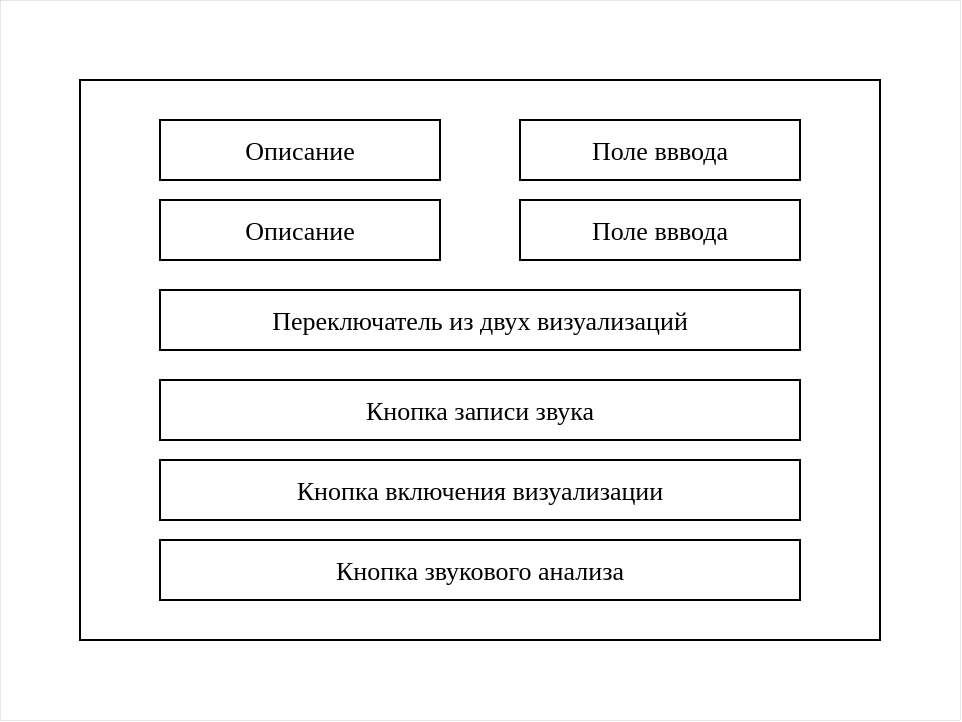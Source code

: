 <mxfile version="21.2.1" type="device" pages="7">
  <diagram id="XbwAyJImA80VXBjGZ7HE" name="Launcher">
    <mxGraphModel dx="1050" dy="621" grid="1" gridSize="10" guides="1" tooltips="1" connect="1" arrows="1" fold="1" page="1" pageScale="1" pageWidth="827" pageHeight="1169" math="0" shadow="0">
      <root>
        <mxCell id="0" />
        <mxCell id="1" parent="0" />
        <mxCell id="tE1BxMZYUYnXA3Q9f5__-2" value="" style="rounded=0;whiteSpace=wrap;html=1;strokeWidth=0;fontSize=13;fontFamily=Times New Roman;" parent="1" vertex="1">
          <mxGeometry x="120" y="40" width="480" height="360" as="geometry" />
        </mxCell>
        <mxCell id="tE1BxMZYUYnXA3Q9f5__-1" value="" style="rounded=0;whiteSpace=wrap;html=1;fontSize=13;fontFamily=Times New Roman;" parent="1" vertex="1">
          <mxGeometry x="160" y="80" width="400" height="280" as="geometry" />
        </mxCell>
        <mxCell id="W50EPL0r9Ncj4qUmZvYg-1" value="Поле вввода" style="rounded=0;whiteSpace=wrap;html=1;fontSize=13;fontFamily=Times New Roman;" parent="1" vertex="1">
          <mxGeometry x="380" y="100" width="140" height="30" as="geometry" />
        </mxCell>
        <mxCell id="W50EPL0r9Ncj4qUmZvYg-2" value="Переключатель из двух визуализаций" style="rounded=0;whiteSpace=wrap;html=1;fontSize=13;fontFamily=Times New Roman;" parent="1" vertex="1">
          <mxGeometry x="200" y="185" width="320" height="30" as="geometry" />
        </mxCell>
        <mxCell id="XU_TpJ3HccvieKm6NatP-1" value="Описание" style="rounded=0;whiteSpace=wrap;html=1;fontSize=13;fontFamily=Times New Roman;" parent="1" vertex="1">
          <mxGeometry x="200" y="100" width="140" height="30" as="geometry" />
        </mxCell>
        <mxCell id="XU_TpJ3HccvieKm6NatP-2" value="Описание" style="rounded=0;whiteSpace=wrap;html=1;fontSize=13;fontFamily=Times New Roman;" parent="1" vertex="1">
          <mxGeometry x="200" y="140" width="140" height="30" as="geometry" />
        </mxCell>
        <mxCell id="XU_TpJ3HccvieKm6NatP-3" value="Поле вввода" style="rounded=0;whiteSpace=wrap;html=1;fontSize=13;fontFamily=Times New Roman;" parent="1" vertex="1">
          <mxGeometry x="380" y="140" width="140" height="30" as="geometry" />
        </mxCell>
        <mxCell id="XU_TpJ3HccvieKm6NatP-4" value="Кнопка записи звука" style="rounded=0;whiteSpace=wrap;html=1;fontSize=13;fontFamily=Times New Roman;" parent="1" vertex="1">
          <mxGeometry x="200" y="230" width="320" height="30" as="geometry" />
        </mxCell>
        <mxCell id="XU_TpJ3HccvieKm6NatP-5" value="Кнопка включения визуализации" style="rounded=0;whiteSpace=wrap;html=1;fontSize=13;fontFamily=Times New Roman;" parent="1" vertex="1">
          <mxGeometry x="200" y="270" width="320" height="30" as="geometry" />
        </mxCell>
        <mxCell id="nv-d5ljv-Gfaip5GVsox-1" value="Кнопка звукового анализа" style="rounded=0;whiteSpace=wrap;html=1;fontSize=13;fontFamily=Times New Roman;" vertex="1" parent="1">
          <mxGeometry x="200" y="310" width="320" height="30" as="geometry" />
        </mxCell>
      </root>
    </mxGraphModel>
  </diagram>
  <diagram id="hbcCOr5SCy4uw1YbtYTC" name="Main">
    <mxGraphModel dx="1036" dy="606" grid="1" gridSize="10" guides="1" tooltips="1" connect="1" arrows="1" fold="1" page="1" pageScale="1" pageWidth="827" pageHeight="1169" math="0" shadow="0">
      <root>
        <mxCell id="0" />
        <mxCell id="1" parent="0" />
        <mxCell id="l82OcHYjXYFwF6mokBFZ-1" value="" style="rounded=0;whiteSpace=wrap;html=1;strokeWidth=0;fontSize=13;fontFamily=Times New Roman;" parent="1" vertex="1">
          <mxGeometry x="120" y="40" width="600" height="400" as="geometry" />
        </mxCell>
        <mxCell id="6bmRcI14Qs0UelYA_74l-4" value="" style="rounded=0;whiteSpace=wrap;html=1;strokeWidth=1;fontSize=13;fontFamily=Times New Roman;" parent="1" vertex="1">
          <mxGeometry x="160" y="80" width="520" height="320" as="geometry" />
        </mxCell>
        <mxCell id="6bmRcI14Qs0UelYA_74l-1" value="Визуализация" style="rounded=0;whiteSpace=wrap;html=1;strokeWidth=1;fontSize=13;fontFamily=Times New Roman;" parent="1" vertex="1">
          <mxGeometry x="200" y="120" width="440" height="240" as="geometry" />
        </mxCell>
        <mxCell id="6bmRcI14Qs0UelYA_74l-3" value="Частоты" style="text;html=1;align=center;verticalAlign=middle;resizable=0;points=[];autosize=1;strokeColor=none;fillColor=none;fontSize=13;fontFamily=Times New Roman;" parent="1" vertex="1">
          <mxGeometry x="385" y="330" width="70" height="30" as="geometry" />
        </mxCell>
        <mxCell id="LZNQQLBS8mi04mevuXQP-5" value="Частоты" style="text;html=1;align=center;verticalAlign=middle;resizable=0;points=[];autosize=1;strokeColor=none;fillColor=none;fontSize=13;fontFamily=Times New Roman;" parent="1" vertex="1">
          <mxGeometry x="385" y="120" width="70" height="30" as="geometry" />
        </mxCell>
      </root>
    </mxGraphModel>
  </diagram>
  <diagram id="7r9uXSOZoSnOuJ5T40fA" name="1">
    <mxGraphModel dx="724" dy="428" grid="1" gridSize="10" guides="1" tooltips="1" connect="1" arrows="1" fold="1" page="1" pageScale="1" pageWidth="827" pageHeight="1169" math="0" shadow="0">
      <root>
        <mxCell id="0" />
        <mxCell id="1" parent="0" />
        <mxCell id="9l-jP4sQHJARViQ5AN28-1" value="Адаптация типа" style="rounded=1;whiteSpace=wrap;html=1;arcSize=50;fontFamily=Times New Roman;fontSize=13;" parent="1" vertex="1">
          <mxGeometry x="120" y="70" width="200" height="40" as="geometry" />
        </mxCell>
        <mxCell id="9l-jP4sQHJARViQ5AN28-7" value="" style="endArrow=none;html=1;rounded=0;fontFamily=Times New Roman;fontSize=13;entryX=0.5;entryY=1;entryDx=0;entryDy=0;exitX=0.5;exitY=0;exitDx=0;exitDy=0;" parent="1" source="9l-jP4sQHJARViQ5AN28-14" target="9l-jP4sQHJARViQ5AN28-1" edge="1">
          <mxGeometry width="50" height="50" relative="1" as="geometry">
            <mxPoint x="220" y="440" as="sourcePoint" />
            <mxPoint x="220" y="120" as="targetPoint" />
          </mxGeometry>
        </mxCell>
        <mxCell id="9l-jP4sQHJARViQ5AN28-14" value="Конец" style="rounded=1;whiteSpace=wrap;html=1;arcSize=50;fontFamily=Times New Roman;fontSize=13;" parent="1" vertex="1">
          <mxGeometry x="120" y="370" width="200" height="40" as="geometry" />
        </mxCell>
        <mxCell id="9l-jP4sQHJARViQ5AN28-20" value="Создать массив заданного &lt;br&gt;типа размером 1" style="rounded=0;whiteSpace=wrap;html=1;fontSize=13;fontFamily=Times New Roman;" parent="1" vertex="1">
          <mxGeometry x="120" y="170" width="200" height="40" as="geometry" />
        </mxCell>
        <mxCell id="9l-jP4sQHJARViQ5AN28-21" value="Присвоить нулевому элементу массива заданное значение" style="rounded=0;whiteSpace=wrap;html=1;fontSize=13;fontFamily=Times New Roman;" parent="1" vertex="1">
          <mxGeometry x="120" y="220" width="200" height="40" as="geometry" />
        </mxCell>
        <mxCell id="9l-jP4sQHJARViQ5AN28-23" value="Вернуть полученную ссылку" style="rounded=0;whiteSpace=wrap;html=1;fontSize=13;fontFamily=Times New Roman;" parent="1" vertex="1">
          <mxGeometry x="120" y="320" width="200" height="40" as="geometry" />
        </mxCell>
        <mxCell id="1JKGezJpNN9EQ8rA29we-1" value="Получить ссылку на нулевой элемент массива" style="rounded=0;whiteSpace=wrap;html=1;fontSize=13;fontFamily=Times New Roman;" parent="1" vertex="1">
          <mxGeometry x="120" y="270" width="200" height="40" as="geometry" />
        </mxCell>
        <mxCell id="1JKGezJpNN9EQ8rA29we-2" value="Подключить&lt;br style=&quot;font-size: 13px;&quot;&gt;экспериментальный K/N API" style="rounded=0;whiteSpace=wrap;html=1;fontSize=13;fontFamily=Times New Roman;" parent="1" vertex="1">
          <mxGeometry x="120" y="120" width="200" height="40" as="geometry" />
        </mxCell>
      </root>
    </mxGraphModel>
  </diagram>
  <diagram id="iEiLP6hwHDg03WRnqjpB" name="2">
    <mxGraphModel dx="875" dy="518" grid="1" gridSize="10" guides="1" tooltips="1" connect="1" arrows="1" fold="1" page="1" pageScale="1" pageWidth="827" pageHeight="1169" math="0" shadow="0">
      <root>
        <mxCell id="0" />
        <mxCell id="1" parent="0" />
        <mxCell id="9AVvM5piueSRgfrU14fL-1" value="Отладочный сбор&amp;nbsp;результатов" style="rounded=1;whiteSpace=wrap;html=1;arcSize=50;fontFamily=Times New Roman;fontSize=13;" parent="1" vertex="1">
          <mxGeometry x="120" y="20" width="200" height="40" as="geometry" />
        </mxCell>
        <mxCell id="9AVvM5piueSRgfrU14fL-2" value="" style="endArrow=none;html=1;rounded=0;fontFamily=Times New Roman;fontSize=13;entryX=0.5;entryY=1;entryDx=0;entryDy=0;exitX=0.5;exitY=0;exitDx=0;exitDy=0;" parent="1" source="9AVvM5piueSRgfrU14fL-3" target="9AVvM5piueSRgfrU14fL-1" edge="1">
          <mxGeometry width="50" height="50" relative="1" as="geometry">
            <mxPoint x="220" y="440" as="sourcePoint" />
            <mxPoint x="220" y="120" as="targetPoint" />
          </mxGeometry>
        </mxCell>
        <mxCell id="9AVvM5piueSRgfrU14fL-3" value="Конец" style="rounded=1;whiteSpace=wrap;html=1;arcSize=50;fontFamily=Times New Roman;fontSize=13;" parent="1" vertex="1">
          <mxGeometry x="120" y="440" width="200" height="40" as="geometry" />
        </mxCell>
        <mxCell id="9AVvM5piueSRgfrU14fL-4" value="Подготовить имя функции и саму функцию для хэш-карты" style="rounded=0;whiteSpace=wrap;html=1;fontSize=13;fontFamily=Times New Roman;" parent="1" vertex="1">
          <mxGeometry x="120" y="120" width="200" height="40" as="geometry" />
        </mxCell>
        <mxCell id="aMNADXhL_bkDzyk7B6XF-2" value="Создать хэш-карту&lt;br&gt;&quot;Имя-Результат&quot;" style="rounded=0;whiteSpace=wrap;html=1;fontSize=13;fontFamily=Times New Roman;" parent="1" vertex="1">
          <mxGeometry x="120" y="70" width="200" height="40" as="geometry" />
        </mxCell>
        <mxCell id="aMNADXhL_bkDzyk7B6XF-3" value="Получить результат &lt;br&gt;работы функции" style="rounded=0;whiteSpace=wrap;html=1;fontSize=13;fontFamily=Times New Roman;" parent="1" vertex="1">
          <mxGeometry x="120" y="170" width="200" height="40" as="geometry" />
        </mxCell>
        <mxCell id="aMNADXhL_bkDzyk7B6XF-4" value="Записать в хэш-карту&lt;br style=&quot;font-size: 13px;&quot;&gt;&quot;ИМЯ&quot; - &quot;ОК&quot;" style="rounded=0;whiteSpace=wrap;html=1;fontSize=13;fontFamily=Times New Roman;" parent="1" vertex="1">
          <mxGeometry x="120" y="280" width="200" height="40" as="geometry" />
        </mxCell>
        <mxCell id="XiRkrjJjMrboMskFqhTN-2" value="Значение ошибочное?" style="rhombus;whiteSpace=wrap;html=1;rounded=0;strokeWidth=1;fontFamily=Times New Roman;fontSize=13;" parent="1" vertex="1">
          <mxGeometry x="120" y="220" width="200" height="40" as="geometry" />
        </mxCell>
        <mxCell id="XiRkrjJjMrboMskFqhTN-3" value="Записать в хэш-карту&lt;br style=&quot;font-size: 13px;&quot;&gt;&quot;ИМЯ&quot; - &quot;ОШИБКА: (значение)&quot;" style="rounded=0;whiteSpace=wrap;html=1;fontSize=13;fontFamily=Times New Roman;" parent="1" vertex="1">
          <mxGeometry x="360" y="280" width="200" height="40" as="geometry" />
        </mxCell>
        <mxCell id="zJwpHZAvkGLhMSXtusBM-1" value="" style="endArrow=openThin;html=1;fontFamily=Times New Roman;fontSize=13;endFill=0;rounded=0;edgeStyle=orthogonalEdgeStyle;exitX=1;exitY=0.5;exitDx=0;exitDy=0;entryX=0.5;entryY=0;entryDx=0;entryDy=0;" parent="1" source="XiRkrjJjMrboMskFqhTN-2" target="XiRkrjJjMrboMskFqhTN-3" edge="1">
          <mxGeometry width="50" height="50" relative="1" as="geometry">
            <mxPoint x="280" y="350" as="sourcePoint" />
            <mxPoint x="320" y="350" as="targetPoint" />
            <Array as="points" />
          </mxGeometry>
        </mxCell>
        <mxCell id="jehPjb8wLF5W51F3AOMJ-1" value="Да" style="text;html=1;strokeColor=none;fillColor=none;align=center;verticalAlign=middle;whiteSpace=wrap;rounded=0;fontFamily=Times New Roman;fontSize=13;" parent="1" vertex="1">
          <mxGeometry x="320" y="220" width="30" height="20" as="geometry" />
        </mxCell>
        <mxCell id="jehPjb8wLF5W51F3AOMJ-2" value="Нет" style="text;html=1;strokeColor=none;fillColor=none;align=center;verticalAlign=middle;whiteSpace=wrap;rounded=0;fontFamily=Times New Roman;fontSize=13;" parent="1" vertex="1">
          <mxGeometry x="220" y="260" width="30" height="20" as="geometry" />
        </mxCell>
        <mxCell id="jehPjb8wLF5W51F3AOMJ-3" value="" style="endArrow=openThin;html=1;fontFamily=Times New Roman;fontSize=13;endFill=0;rounded=0;edgeStyle=orthogonalEdgeStyle;exitX=0.5;exitY=1;exitDx=0;exitDy=0;" parent="1" source="XiRkrjJjMrboMskFqhTN-3" edge="1">
          <mxGeometry width="50" height="50" relative="1" as="geometry">
            <mxPoint x="330" y="380" as="sourcePoint" />
            <mxPoint x="220" y="330" as="targetPoint" />
            <Array as="points">
              <mxPoint x="460" y="330" />
            </Array>
          </mxGeometry>
        </mxCell>
        <mxCell id="jehPjb8wLF5W51F3AOMJ-4" value="Применить блок функций &quot;λ&quot;&lt;br&gt;ко всем элементам хэш-карты" style="rounded=0;whiteSpace=wrap;html=1;fontSize=13;fontFamily=Times New Roman;" parent="1" vertex="1">
          <mxGeometry x="120" y="390" width="200" height="40" as="geometry" />
        </mxCell>
        <mxCell id="gGC06DuUhVM32VvHHOae-1" value="λ: вывести две переменные&amp;nbsp;&amp;nbsp;" style="rounded=0;whiteSpace=wrap;html=1;fontSize=13;fontFamily=Times New Roman;" parent="1" vertex="1">
          <mxGeometry x="120" y="340" width="200" height="40" as="geometry" />
        </mxCell>
      </root>
    </mxGraphModel>
  </diagram>
  <diagram id="ba2JzL7aQq1AlL1h-Ywk" name="3">
    <mxGraphModel dx="724" dy="428" grid="1" gridSize="10" guides="1" tooltips="1" connect="1" arrows="1" fold="1" page="1" pageScale="1" pageWidth="827" pageHeight="1169" math="0" shadow="0">
      <root>
        <mxCell id="0" />
        <mxCell id="1" parent="0" />
        <mxCell id="egrYM3d2Xebxwh4vJKBf-1" value="Запуск интерфейса визуализации" style="rounded=1;whiteSpace=wrap;html=1;arcSize=50;fontFamily=Times New Roman;fontSize=13;" parent="1" vertex="1">
          <mxGeometry x="120" y="20" width="200" height="40" as="geometry" />
        </mxCell>
        <mxCell id="egrYM3d2Xebxwh4vJKBf-2" value="" style="endArrow=none;html=1;rounded=0;fontFamily=Times New Roman;fontSize=13;entryX=0.5;entryY=1;entryDx=0;entryDy=0;exitX=0.5;exitY=0;exitDx=0;exitDy=0;" parent="1" source="egrYM3d2Xebxwh4vJKBf-3" target="egrYM3d2Xebxwh4vJKBf-1" edge="1">
          <mxGeometry width="50" height="50" relative="1" as="geometry">
            <mxPoint x="220" y="440" as="sourcePoint" />
            <mxPoint x="220" y="120" as="targetPoint" />
          </mxGeometry>
        </mxCell>
        <mxCell id="egrYM3d2Xebxwh4vJKBf-3" value="Конец" style="rounded=1;whiteSpace=wrap;html=1;arcSize=50;fontFamily=Times New Roman;fontSize=13;" parent="1" vertex="1">
          <mxGeometry x="120" y="470" width="200" height="40" as="geometry" />
        </mxCell>
        <mxCell id="egrYM3d2Xebxwh4vJKBf-4" value="Объявить приложение-объект класса с параметрами" style="rounded=0;whiteSpace=wrap;html=1;fontSize=13;fontFamily=Times New Roman;" parent="1" vertex="1">
          <mxGeometry x="120" y="120" width="200" height="40" as="geometry" />
        </mxCell>
        <mxCell id="egrYM3d2Xebxwh4vJKBf-5" value="Загрузить набор&lt;br&gt;инструментов JavaFX" style="rounded=0;whiteSpace=wrap;html=1;fontSize=13;fontFamily=Times New Roman;" parent="1" vertex="1">
          <mxGeometry x="120" y="70" width="200" height="40" as="geometry" />
        </mxCell>
        <mxCell id="egrYM3d2Xebxwh4vJKBf-6" value="Вызов платформы с отложенным запуском блока функций λ1" style="rounded=0;whiteSpace=wrap;html=1;fontSize=13;fontFamily=Times New Roman;" parent="1" vertex="1">
          <mxGeometry x="120" y="420" width="200" height="40" as="geometry" />
        </mxCell>
        <mxCell id="egrYM3d2Xebxwh4vJKBf-7" value="λ1: объявить и задать&lt;br&gt;стадию окна" style="rounded=0;whiteSpace=wrap;html=1;fontSize=13;fontFamily=Times New Roman;" parent="1" vertex="1">
          <mxGeometry x="120" y="170" width="200" height="40" as="geometry" />
        </mxCell>
        <mxCell id="egrYM3d2Xebxwh4vJKBf-15" value="λ1:&amp;nbsp;показать окно" style="rounded=0;whiteSpace=wrap;html=1;fontSize=13;fontFamily=Times New Roman;" parent="1" vertex="1">
          <mxGeometry x="120" y="220" width="200" height="40" as="geometry" />
        </mxCell>
        <mxCell id="egrYM3d2Xebxwh4vJKBf-16" value="λ1: задать блок функций &quot;λ2&quot;&amp;nbsp;&lt;br&gt;в качестве обработчика закрытия" style="rounded=0;whiteSpace=wrap;html=1;fontSize=13;fontFamily=Times New Roman;" parent="1" vertex="1">
          <mxGeometry x="120" y="370" width="200" height="40" as="geometry" />
        </mxCell>
        <mxCell id="egrYM3d2Xebxwh4vJKBf-17" value="λ2: скрыть окно" style="rounded=0;whiteSpace=wrap;html=1;fontSize=13;fontFamily=Times New Roman;" parent="1" vertex="1">
          <mxGeometry x="120" y="270" width="200" height="40" as="geometry" />
        </mxCell>
        <mxCell id="egrYM3d2Xebxwh4vJKBf-18" value="λ2:&amp;nbsp;закрыть JVM" style="rounded=0;whiteSpace=wrap;html=1;fontSize=13;fontFamily=Times New Roman;" parent="1" vertex="1">
          <mxGeometry x="120" y="320" width="200" height="40" as="geometry" />
        </mxCell>
      </root>
    </mxGraphModel>
  </diagram>
  <diagram id="MwsY6O5KB0IFcmTc-mnr" name="4">
    <mxGraphModel dx="875" dy="518" grid="1" gridSize="10" guides="1" tooltips="1" connect="1" arrows="1" fold="1" page="1" pageScale="1" pageWidth="827" pageHeight="1169" math="0" shadow="0">
      <root>
        <mxCell id="0" />
        <mxCell id="1" parent="0" />
        <mxCell id="sL-gRMZxmV7YcH1cUP0z-1" value="Запуск модуля Kotlin/Native" style="rounded=1;whiteSpace=wrap;html=1;arcSize=50;fontFamily=Times New Roman;fontSize=13;" parent="1" vertex="1">
          <mxGeometry x="120" y="20" width="200" height="40" as="geometry" />
        </mxCell>
        <mxCell id="sL-gRMZxmV7YcH1cUP0z-2" value="" style="endArrow=none;html=1;rounded=0;fontFamily=Times New Roman;fontSize=13;entryX=0.5;entryY=1;entryDx=0;entryDy=0;exitX=0.5;exitY=0;exitDx=0;exitDy=0;" parent="1" source="sL-gRMZxmV7YcH1cUP0z-3" target="sL-gRMZxmV7YcH1cUP0z-1" edge="1">
          <mxGeometry width="50" height="50" relative="1" as="geometry">
            <mxPoint x="220" y="440" as="sourcePoint" />
            <mxPoint x="220" y="120" as="targetPoint" />
          </mxGeometry>
        </mxCell>
        <mxCell id="sL-gRMZxmV7YcH1cUP0z-3" value="Конец" style="rounded=1;whiteSpace=wrap;html=1;arcSize=50;fontFamily=Times New Roman;fontSize=13;" parent="1" vertex="1">
          <mxGeometry x="120" y="420" width="200" height="40" as="geometry" />
        </mxCell>
        <mxCell id="sL-gRMZxmV7YcH1cUP0z-4" value="Задать список аргументов (путь к файлу, время записи)" style="rounded=0;whiteSpace=wrap;html=1;fontSize=13;fontFamily=Times New Roman;" parent="1" vertex="1">
          <mxGeometry x="120" y="120" width="200" height="40" as="geometry" />
        </mxCell>
        <mxCell id="sL-gRMZxmV7YcH1cUP0z-5" value="Задать путь к модулю" style="rounded=0;whiteSpace=wrap;html=1;fontSize=13;fontFamily=Times New Roman;" parent="1" vertex="1">
          <mxGeometry x="120" y="70" width="200" height="40" as="geometry" />
        </mxCell>
        <mxCell id="sL-gRMZxmV7YcH1cUP0z-7" value="Запустить процесс" style="rounded=0;whiteSpace=wrap;html=1;fontSize=13;fontFamily=Times New Roman;" parent="1" vertex="1">
          <mxGeometry x="120" y="270" width="200" height="40" as="geometry" />
        </mxCell>
        <mxCell id="sL-gRMZxmV7YcH1cUP0z-8" value="Подождать завершения процесса" style="rounded=0;whiteSpace=wrap;html=1;fontSize=13;fontFamily=Times New Roman;" parent="1" vertex="1">
          <mxGeometry x="120" y="320" width="200" height="40" as="geometry" />
        </mxCell>
        <mxCell id="sL-gRMZxmV7YcH1cUP0z-9" value="Вывести информационную панель о завершении записи звука" style="rounded=0;whiteSpace=wrap;html=1;fontSize=13;fontFamily=Times New Roman;" parent="1" vertex="1">
          <mxGeometry x="120" y="370" width="200" height="40" as="geometry" />
        </mxCell>
        <mxCell id="sL-gRMZxmV7YcH1cUP0z-10" value="Создать процесс через сборщик с параметрами (модуль, аргументы)" style="rounded=0;whiteSpace=wrap;html=1;fontSize=13;fontFamily=Times New Roman;" parent="1" vertex="1">
          <mxGeometry x="120" y="220" width="200" height="40" as="geometry" />
        </mxCell>
        <mxCell id="sL-gRMZxmV7YcH1cUP0z-11" value="Распылить список в переменные аргументы" style="rounded=0;whiteSpace=wrap;html=1;fontSize=13;fontFamily=Times New Roman;" parent="1" vertex="1">
          <mxGeometry x="120" y="170" width="200" height="40" as="geometry" />
        </mxCell>
      </root>
    </mxGraphModel>
  </diagram>
  <diagram id="GNP58Dojkwb8FGT9shAY" name="5">
    <mxGraphModel dx="1050" dy="621" grid="1" gridSize="10" guides="1" tooltips="1" connect="1" arrows="1" fold="1" page="1" pageScale="1" pageWidth="827" pageHeight="1169" math="0" shadow="0">
      <root>
        <mxCell id="0" />
        <mxCell id="1" parent="0" />
        <mxCell id="L2uMK8je_W_jP90VrusE-1" value="Обработка клика в интерфейсе визуализации" style="rounded=1;whiteSpace=wrap;html=1;arcSize=50;fontFamily=Times New Roman;fontSize=13;" parent="1" vertex="1">
          <mxGeometry x="200" y="80" width="200" height="40" as="geometry" />
        </mxCell>
        <mxCell id="L2uMK8je_W_jP90VrusE-2" value="" style="endArrow=none;html=1;rounded=0;fontFamily=Times New Roman;fontSize=13;exitX=0.5;exitY=0;exitDx=0;exitDy=0;" parent="1" source="L2uMK8je_W_jP90VrusE-5" edge="1">
          <mxGeometry width="50" height="50" relative="1" as="geometry">
            <mxPoint x="300" y="540" as="sourcePoint" />
            <mxPoint x="300.0" y="120.0" as="targetPoint" />
          </mxGeometry>
        </mxCell>
        <mxCell id="L2uMK8je_W_jP90VrusE-5" value="Конец" style="rounded=1;whiteSpace=wrap;html=1;arcSize=50;fontFamily=Times New Roman;fontSize=13;" parent="1" vertex="1">
          <mxGeometry x="199" y="730" width="200" height="40" as="geometry" />
        </mxCell>
        <mxCell id="or5ddbn4IKaeLGVNXyOV-2" value="Да" style="text;html=1;strokeColor=none;fillColor=none;align=center;verticalAlign=middle;whiteSpace=wrap;rounded=0;fontFamily=Times New Roman;fontSize=13;" parent="1" vertex="1">
          <mxGeometry x="300" y="170" width="30" height="20" as="geometry" />
        </mxCell>
        <mxCell id="v9X7NLYFv2kA6hD-Z7K0-2" value="Нет" style="text;html=1;strokeColor=none;fillColor=none;align=center;verticalAlign=middle;whiteSpace=wrap;rounded=0;fontFamily=Times New Roman;fontSize=13;" parent="1" vertex="1">
          <mxGeometry x="400" y="130" width="30" height="20" as="geometry" />
        </mxCell>
        <mxCell id="djIlxj63_hPniDFFOrX5-1" value="Файл существует?" style="rhombus;whiteSpace=wrap;html=1;rounded=0;strokeWidth=1;fontFamily=Times New Roman;fontSize=13;" parent="1" vertex="1">
          <mxGeometry x="200" y="130" width="200" height="40" as="geometry" />
        </mxCell>
        <mxCell id="_2F8V-4QPCXpnm2XgE9o-1" value="&lt;div&gt;Конвертировать файл&lt;/div&gt;&lt;div&gt;WAV в объект Media&lt;/div&gt;" style="rounded=0;whiteSpace=wrap;html=1;fontSize=13;fontFamily=Times New Roman;" parent="1" vertex="1">
          <mxGeometry x="200" y="190" width="200" height="40" as="geometry" />
        </mxCell>
        <mxCell id="_2F8V-4QPCXpnm2XgE9o-2" value="" style="endArrow=openThin;html=1;fontFamily=Courier New;fontSize=13;endFill=0;rounded=0;edgeStyle=orthogonalEdgeStyle;exitX=1;exitY=0.5;exitDx=0;exitDy=0;" parent="1" source="djIlxj63_hPniDFFOrX5-1" edge="1">
          <mxGeometry width="50" height="50" relative="1" as="geometry">
            <mxPoint x="540" y="230" as="sourcePoint" />
            <mxPoint x="300" y="720" as="targetPoint" />
            <Array as="points">
              <mxPoint x="440" y="150" />
              <mxPoint x="440" y="720" />
            </Array>
          </mxGeometry>
        </mxCell>
        <mxCell id="_2F8V-4QPCXpnm2XgE9o-3" value="&lt;div&gt;Создать объект MediaPlayer для&lt;/div&gt;&lt;div&gt;обработки созданного ранее Media&lt;/div&gt;" style="rounded=0;whiteSpace=wrap;html=1;fontSize=13;fontFamily=Times New Roman;" parent="1" vertex="1">
          <mxGeometry x="200" y="250" width="200" height="40" as="geometry" />
        </mxCell>
        <mxCell id="_2F8V-4QPCXpnm2XgE9o-4" value="MediaPlayer создан?" style="rhombus;whiteSpace=wrap;html=1;rounded=0;strokeWidth=1;fontFamily=Times New Roman;fontSize=13;" parent="1" vertex="1">
          <mxGeometry x="200" y="300" width="200" height="40" as="geometry" />
        </mxCell>
        <mxCell id="_2F8V-4QPCXpnm2XgE9o-5" value="" style="endArrow=openThin;html=1;fontFamily=Courier New;fontSize=13;endFill=0;rounded=0;edgeStyle=orthogonalEdgeStyle;exitX=1;exitY=0.5;exitDx=0;exitDy=0;" parent="1" source="_2F8V-4QPCXpnm2XgE9o-4" edge="1">
          <mxGeometry width="50" height="50" relative="1" as="geometry">
            <mxPoint x="360" y="420" as="sourcePoint" />
            <mxPoint x="440" y="320" as="targetPoint" />
            <Array as="points" />
          </mxGeometry>
        </mxCell>
        <mxCell id="_2F8V-4QPCXpnm2XgE9o-6" value="Нет" style="text;html=1;strokeColor=none;fillColor=none;align=center;verticalAlign=middle;whiteSpace=wrap;rounded=0;fontFamily=Times New Roman;fontSize=13;" parent="1" vertex="1">
          <mxGeometry x="399" y="300" width="30" height="20" as="geometry" />
        </mxCell>
        <mxCell id="_2F8V-4QPCXpnm2XgE9o-7" value="Да" style="text;html=1;strokeColor=none;fillColor=none;align=center;verticalAlign=middle;whiteSpace=wrap;rounded=0;fontFamily=Times New Roman;fontSize=13;" parent="1" vertex="1">
          <mxGeometry x="300" y="340" width="30" height="20" as="geometry" />
        </mxCell>
        <mxCell id="_2F8V-4QPCXpnm2XgE9o-8" value="λ:&amp;nbsp;Загрузить визуализацию&lt;br&gt;и запустить плеер" style="rounded=0;whiteSpace=wrap;html=1;fontSize=13;fontFamily=Times New Roman;" parent="1" vertex="1">
          <mxGeometry x="200" y="470" width="200" height="40" as="geometry" />
        </mxCell>
        <mxCell id="wy5Ps6iLrTnRwgRA1IoD-1" value="λ: Задать спектр и обновление визуализации" style="rounded=0;whiteSpace=wrap;html=1;fontSize=13;fontFamily=Times New Roman;" parent="1" vertex="1">
          <mxGeometry x="200" y="360" width="200" height="40" as="geometry" />
        </mxCell>
        <mxCell id="wy5Ps6iLrTnRwgRA1IoD-2" value="&lt;span style=&quot;color: rgb(0, 0, 0); font-family: &amp;quot;Times New Roman&amp;quot;; font-size: 13px; font-style: normal; font-variant-ligatures: normal; font-variant-caps: normal; font-weight: 400; letter-spacing: normal; orphans: 2; text-align: center; text-indent: 0px; text-transform: none; widows: 2; word-spacing: 0px; -webkit-text-stroke-width: 0px; background-color: rgb(251, 251, 251); text-decoration-thickness: initial; text-decoration-style: initial; text-decoration-color: initial; float: none; display: inline !important;&quot;&gt;Проигрывание?&lt;/span&gt;" style="rhombus;whiteSpace=wrap;html=1;rounded=0;strokeWidth=1;fontFamily=Times New Roman;fontSize=13;" parent="1" vertex="1">
          <mxGeometry x="199" y="410" width="200" height="40" as="geometry" />
        </mxCell>
        <mxCell id="wy5Ps6iLrTnRwgRA1IoD-3" value="Нет" style="text;html=1;strokeColor=none;fillColor=none;align=center;verticalAlign=middle;whiteSpace=wrap;rounded=0;fontFamily=Times New Roman;fontSize=13;" parent="1" vertex="1">
          <mxGeometry x="300" y="450" width="30" height="20" as="geometry" />
        </mxCell>
        <mxCell id="wy5Ps6iLrTnRwgRA1IoD-4" value="" style="endArrow=openThin;html=1;fontFamily=Courier New;fontSize=13;endFill=0;rounded=0;edgeStyle=orthogonalEdgeStyle;exitX=1;exitY=0.5;exitDx=0;exitDy=0;" parent="1" source="wy5Ps6iLrTnRwgRA1IoD-2" edge="1">
          <mxGeometry width="50" height="50" relative="1" as="geometry">
            <mxPoint x="414" y="410" as="sourcePoint" />
            <mxPoint x="440" y="430" as="targetPoint" />
            <Array as="points" />
          </mxGeometry>
        </mxCell>
        <mxCell id="wy5Ps6iLrTnRwgRA1IoD-5" value="Да" style="text;html=1;strokeColor=none;fillColor=none;align=center;verticalAlign=middle;whiteSpace=wrap;rounded=0;fontFamily=Times New Roman;fontSize=13;" parent="1" vertex="1">
          <mxGeometry x="399" y="410" width="30" height="20" as="geometry" />
        </mxCell>
        <mxCell id="wy5Ps6iLrTnRwgRA1IoD-7" value="λ: Считать проигрывание&lt;br&gt;начатым" style="rounded=0;whiteSpace=wrap;html=1;fontSize=13;fontFamily=Times New Roman;" parent="1" vertex="1">
          <mxGeometry x="199" y="520" width="200" height="40" as="geometry" />
        </mxCell>
        <mxCell id="wy5Ps6iLrTnRwgRA1IoD-8" value="λ: Считать проигрывание&lt;br style=&quot;border-color: var(--border-color);&quot;&gt;законченным" style="rounded=0;whiteSpace=wrap;html=1;fontSize=13;fontFamily=Times New Roman;" parent="1" vertex="1">
          <mxGeometry x="200" y="620" width="200" height="40" as="geometry" />
        </mxCell>
        <mxCell id="wy5Ps6iLrTnRwgRA1IoD-9" value="&lt;div&gt;Применить блок функций &quot;λ&quot;&lt;/div&gt;&lt;div&gt;к MediaPlayer&lt;/div&gt;" style="rounded=0;whiteSpace=wrap;html=1;fontSize=13;fontFamily=Times New Roman;" parent="1" vertex="1">
          <mxGeometry x="199" y="670" width="200" height="40" as="geometry" />
        </mxCell>
        <mxCell id="J7dvW3zuLUKBHoeFvZ2K-1" value="λ: Закрыть окна по завершении проигрывания" style="rounded=0;whiteSpace=wrap;html=1;fontSize=13;fontFamily=Times New Roman;" vertex="1" parent="1">
          <mxGeometry x="199" y="570" width="200" height="40" as="geometry" />
        </mxCell>
      </root>
    </mxGraphModel>
  </diagram>
</mxfile>
